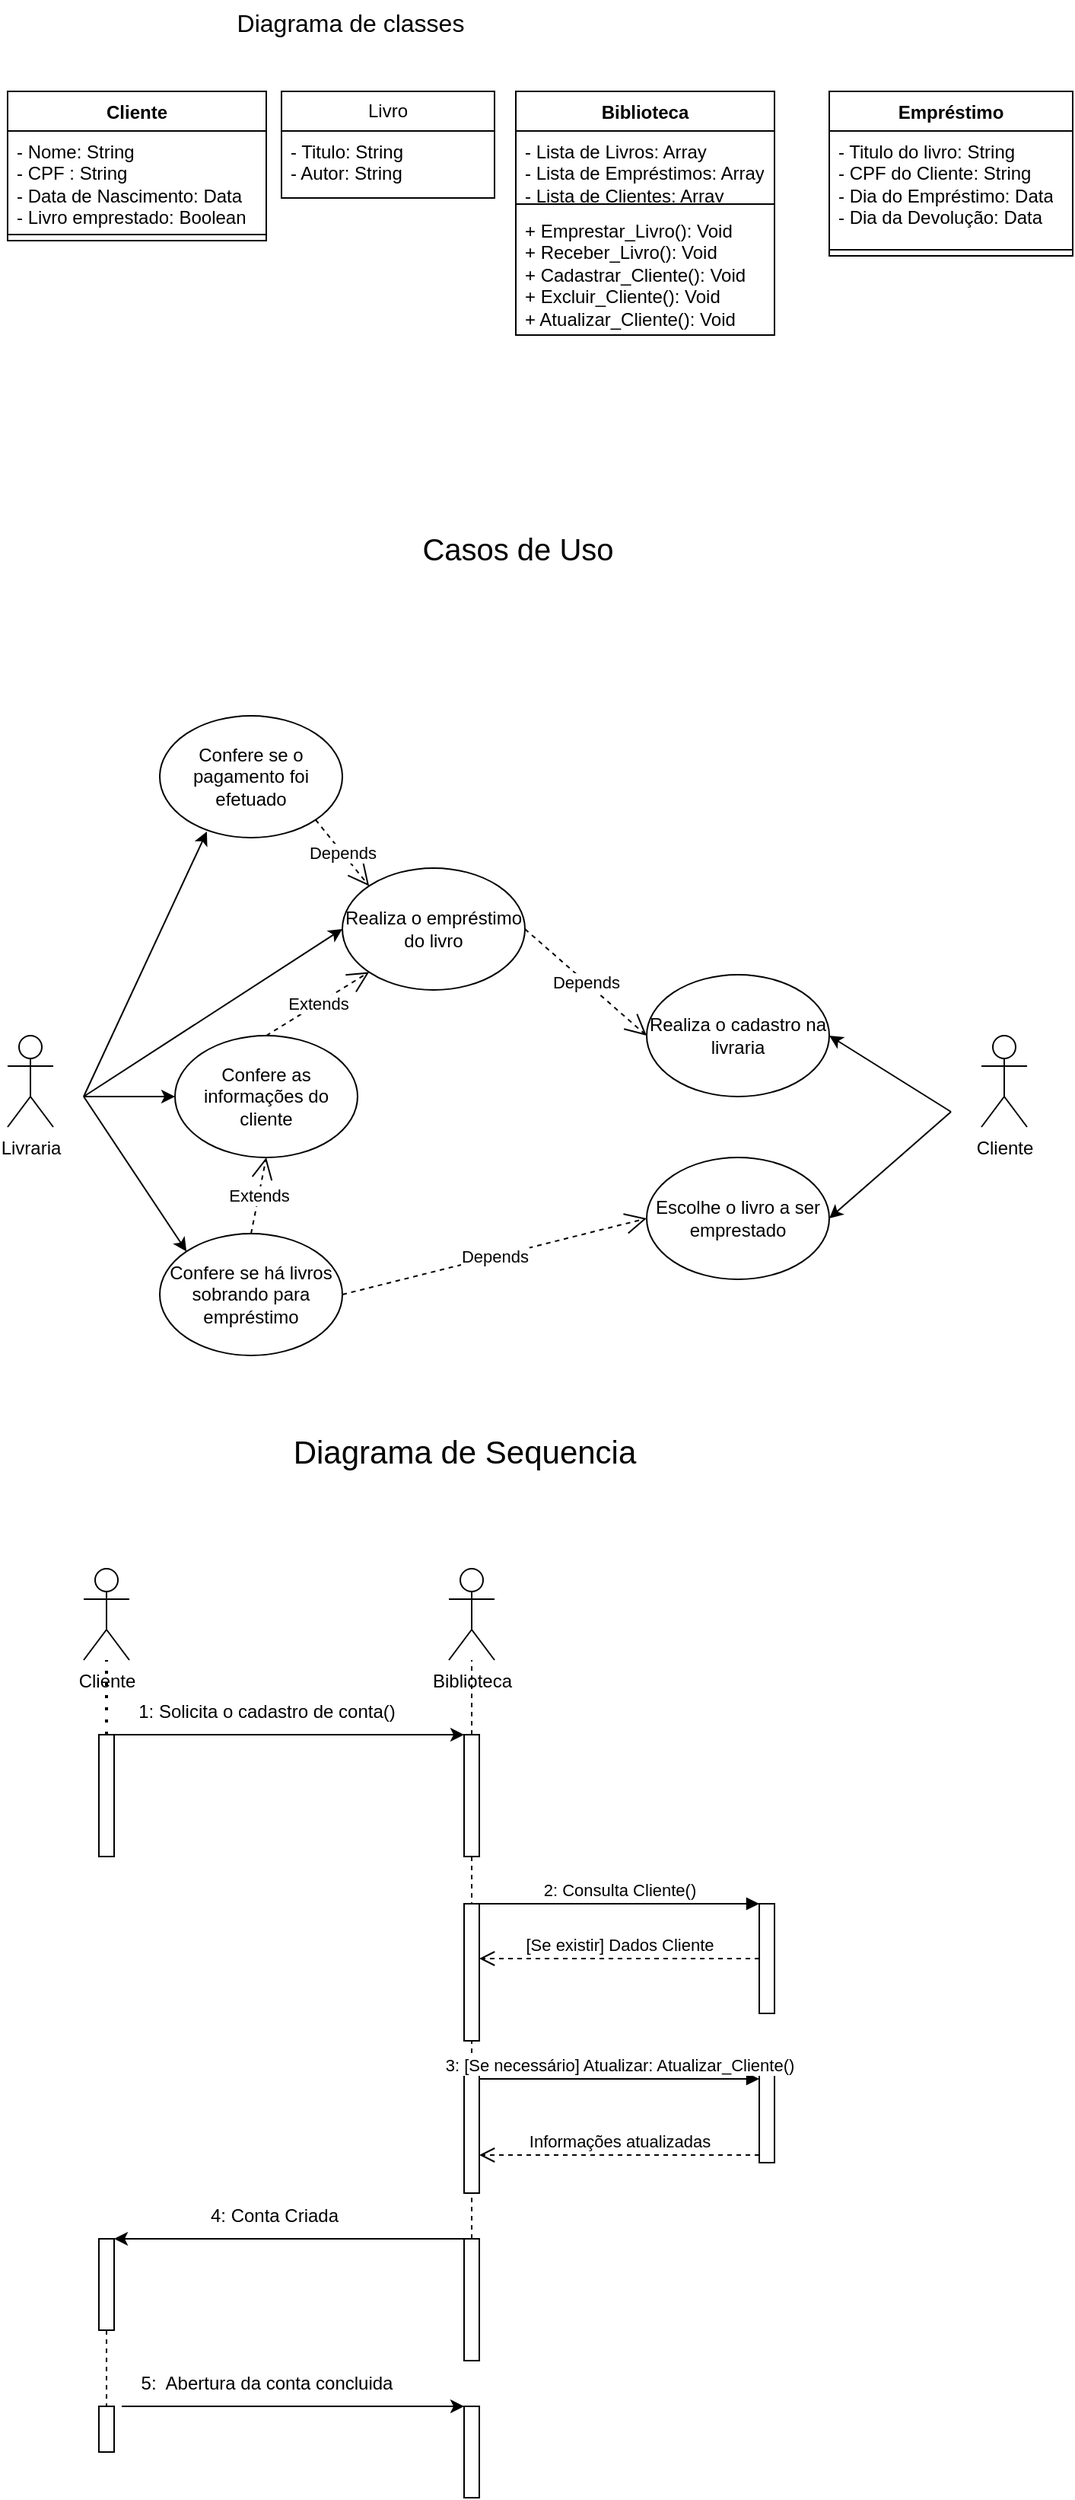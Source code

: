 <mxfile version="24.7.5">
  <diagram id="C5RBs43oDa-KdzZeNtuy" name="Page-1">
    <mxGraphModel dx="1393" dy="763" grid="1" gridSize="10" guides="1" tooltips="1" connect="1" arrows="1" fold="1" page="1" pageScale="1" pageWidth="827" pageHeight="1169" math="0" shadow="0">
      <root>
        <mxCell id="WIyWlLk6GJQsqaUBKTNV-0" />
        <mxCell id="WIyWlLk6GJQsqaUBKTNV-1" parent="WIyWlLk6GJQsqaUBKTNV-0" />
        <mxCell id="2LT5tq2biFIMj0EEZsCn-5" value="Livro" style="swimlane;fontStyle=0;childLayout=stackLayout;horizontal=1;startSize=26;fillColor=none;horizontalStack=0;resizeParent=1;resizeParentMax=0;resizeLast=0;collapsible=1;marginBottom=0;whiteSpace=wrap;html=1;" parent="WIyWlLk6GJQsqaUBKTNV-1" vertex="1">
          <mxGeometry x="260" y="80" width="140" height="70" as="geometry" />
        </mxCell>
        <mxCell id="2LT5tq2biFIMj0EEZsCn-7" value="- Titulo: String&lt;div&gt;- Autor: String&lt;/div&gt;" style="text;strokeColor=none;fillColor=none;align=left;verticalAlign=top;spacingLeft=4;spacingRight=4;overflow=hidden;rotatable=0;points=[[0,0.5],[1,0.5]];portConstraint=eastwest;whiteSpace=wrap;html=1;" parent="2LT5tq2biFIMj0EEZsCn-5" vertex="1">
          <mxGeometry y="26" width="140" height="44" as="geometry" />
        </mxCell>
        <mxCell id="2LT5tq2biFIMj0EEZsCn-9" value="Cliente" style="swimlane;fontStyle=1;align=center;verticalAlign=top;childLayout=stackLayout;horizontal=1;startSize=26;horizontalStack=0;resizeParent=1;resizeParentMax=0;resizeLast=0;collapsible=1;marginBottom=0;whiteSpace=wrap;html=1;" parent="WIyWlLk6GJQsqaUBKTNV-1" vertex="1">
          <mxGeometry x="80" y="80" width="170" height="98" as="geometry" />
        </mxCell>
        <mxCell id="2LT5tq2biFIMj0EEZsCn-10" value="- Nome: String&lt;div&gt;- CPF : String&lt;/div&gt;&lt;div&gt;- Data de Nascimento: Data&lt;/div&gt;&lt;div&gt;- Livro emprestado: Boolean&lt;/div&gt;" style="text;strokeColor=none;fillColor=none;align=left;verticalAlign=top;spacingLeft=4;spacingRight=4;overflow=hidden;rotatable=0;points=[[0,0.5],[1,0.5]];portConstraint=eastwest;whiteSpace=wrap;html=1;" parent="2LT5tq2biFIMj0EEZsCn-9" vertex="1">
          <mxGeometry y="26" width="170" height="64" as="geometry" />
        </mxCell>
        <mxCell id="2LT5tq2biFIMj0EEZsCn-11" value="" style="line;strokeWidth=1;fillColor=none;align=left;verticalAlign=middle;spacingTop=-1;spacingLeft=3;spacingRight=3;rotatable=0;labelPosition=right;points=[];portConstraint=eastwest;strokeColor=inherit;" parent="2LT5tq2biFIMj0EEZsCn-9" vertex="1">
          <mxGeometry y="90" width="170" height="8" as="geometry" />
        </mxCell>
        <mxCell id="2LT5tq2biFIMj0EEZsCn-13" value="Diagrama de classes" style="text;html=1;align=center;verticalAlign=middle;resizable=0;points=[];autosize=1;strokeColor=none;fillColor=none;fontSize=16;" parent="WIyWlLk6GJQsqaUBKTNV-1" vertex="1">
          <mxGeometry x="220" y="20" width="170" height="30" as="geometry" />
        </mxCell>
        <mxCell id="2LT5tq2biFIMj0EEZsCn-14" value="Cliente&lt;div&gt;&lt;br&gt;&lt;/div&gt;" style="shape=umlActor;verticalLabelPosition=bottom;verticalAlign=top;html=1;outlineConnect=0;" parent="WIyWlLk6GJQsqaUBKTNV-1" vertex="1">
          <mxGeometry x="720" y="700" width="30" height="60" as="geometry" />
        </mxCell>
        <mxCell id="2LT5tq2biFIMj0EEZsCn-17" value="Escolhe o livro a ser emprestado" style="ellipse;whiteSpace=wrap;html=1;" parent="WIyWlLk6GJQsqaUBKTNV-1" vertex="1">
          <mxGeometry x="500" y="780" width="120" height="80" as="geometry" />
        </mxCell>
        <mxCell id="2LT5tq2biFIMj0EEZsCn-18" value="Livraria" style="shape=umlActor;verticalLabelPosition=bottom;verticalAlign=top;html=1;outlineConnect=0;" parent="WIyWlLk6GJQsqaUBKTNV-1" vertex="1">
          <mxGeometry x="80" y="700" width="30" height="60" as="geometry" />
        </mxCell>
        <mxCell id="2LT5tq2biFIMj0EEZsCn-19" value="" style="endArrow=classic;html=1;rounded=0;entryX=0;entryY=0;entryDx=0;entryDy=0;" parent="WIyWlLk6GJQsqaUBKTNV-1" target="2LT5tq2biFIMj0EEZsCn-20" edge="1">
          <mxGeometry width="50" height="50" relative="1" as="geometry">
            <mxPoint x="130" y="740" as="sourcePoint" />
            <mxPoint x="-10" y="800" as="targetPoint" />
          </mxGeometry>
        </mxCell>
        <mxCell id="2LT5tq2biFIMj0EEZsCn-20" value="Confere se há livros sobrando para empréstimo" style="ellipse;whiteSpace=wrap;html=1;" parent="WIyWlLk6GJQsqaUBKTNV-1" vertex="1">
          <mxGeometry x="180" y="830" width="120" height="80" as="geometry" />
        </mxCell>
        <mxCell id="2LT5tq2biFIMj0EEZsCn-21" value="Confere as informações do cliente" style="ellipse;whiteSpace=wrap;html=1;" parent="WIyWlLk6GJQsqaUBKTNV-1" vertex="1">
          <mxGeometry x="190" y="700" width="120" height="80" as="geometry" />
        </mxCell>
        <mxCell id="2LT5tq2biFIMj0EEZsCn-23" value="Realiza o empréstimo do livro" style="ellipse;whiteSpace=wrap;html=1;" parent="WIyWlLk6GJQsqaUBKTNV-1" vertex="1">
          <mxGeometry x="300" y="590" width="120" height="80" as="geometry" />
        </mxCell>
        <mxCell id="2LT5tq2biFIMj0EEZsCn-24" value="" style="endArrow=classic;html=1;rounded=0;entryX=1;entryY=0.5;entryDx=0;entryDy=0;" parent="WIyWlLk6GJQsqaUBKTNV-1" target="2LT5tq2biFIMj0EEZsCn-17" edge="1">
          <mxGeometry width="50" height="50" relative="1" as="geometry">
            <mxPoint x="700" y="750" as="sourcePoint" />
            <mxPoint x="720" y="720" as="targetPoint" />
          </mxGeometry>
        </mxCell>
        <mxCell id="2LT5tq2biFIMj0EEZsCn-26" value="Biblioteca" style="swimlane;fontStyle=1;align=center;verticalAlign=top;childLayout=stackLayout;horizontal=1;startSize=26;horizontalStack=0;resizeParent=1;resizeParentMax=0;resizeLast=0;collapsible=1;marginBottom=0;whiteSpace=wrap;html=1;" parent="WIyWlLk6GJQsqaUBKTNV-1" vertex="1">
          <mxGeometry x="414" y="80" width="170" height="160" as="geometry" />
        </mxCell>
        <mxCell id="2LT5tq2biFIMj0EEZsCn-27" value="- Lista de Livros: Array&lt;div&gt;- Lista de Empréstimos: Array&lt;/div&gt;&lt;div&gt;- Lista de Clientes: Array&lt;/div&gt;" style="text;strokeColor=none;fillColor=none;align=left;verticalAlign=top;spacingLeft=4;spacingRight=4;overflow=hidden;rotatable=0;points=[[0,0.5],[1,0.5]];portConstraint=eastwest;whiteSpace=wrap;html=1;" parent="2LT5tq2biFIMj0EEZsCn-26" vertex="1">
          <mxGeometry y="26" width="170" height="44" as="geometry" />
        </mxCell>
        <mxCell id="2LT5tq2biFIMj0EEZsCn-28" value="" style="line;strokeWidth=1;fillColor=none;align=left;verticalAlign=middle;spacingTop=-1;spacingLeft=3;spacingRight=3;rotatable=0;labelPosition=right;points=[];portConstraint=eastwest;strokeColor=inherit;" parent="2LT5tq2biFIMj0EEZsCn-26" vertex="1">
          <mxGeometry y="70" width="170" height="8" as="geometry" />
        </mxCell>
        <mxCell id="2LT5tq2biFIMj0EEZsCn-29" value="+ Emprestar_Livro(): Void&lt;div&gt;+ Receber_Livro(): Void&lt;/div&gt;&lt;div&gt;+ Cadastrar_Cliente(): Void&lt;/div&gt;&lt;div&gt;+ Excluir_Cliente(): Void&lt;/div&gt;&lt;div&gt;+ Atualizar_Cliente(): Void&lt;/div&gt;" style="text;strokeColor=none;fillColor=none;align=left;verticalAlign=top;spacingLeft=4;spacingRight=4;overflow=hidden;rotatable=0;points=[[0,0.5],[1,0.5]];portConstraint=eastwest;whiteSpace=wrap;html=1;" parent="2LT5tq2biFIMj0EEZsCn-26" vertex="1">
          <mxGeometry y="78" width="170" height="82" as="geometry" />
        </mxCell>
        <mxCell id="2LT5tq2biFIMj0EEZsCn-31" value="Empréstimo" style="swimlane;fontStyle=1;align=center;verticalAlign=top;childLayout=stackLayout;horizontal=1;startSize=26;horizontalStack=0;resizeParent=1;resizeParentMax=0;resizeLast=0;collapsible=1;marginBottom=0;whiteSpace=wrap;html=1;" parent="WIyWlLk6GJQsqaUBKTNV-1" vertex="1">
          <mxGeometry x="620" y="80" width="160" height="108" as="geometry">
            <mxRectangle x="620" y="80" width="100" height="30" as="alternateBounds" />
          </mxGeometry>
        </mxCell>
        <mxCell id="2LT5tq2biFIMj0EEZsCn-32" value="- Titulo do livro: String&lt;div&gt;- CPF do Cliente: String&lt;/div&gt;&lt;div&gt;- Dia do Empréstimo: Data&lt;/div&gt;&lt;div&gt;- Dia da Devolução: Data&lt;/div&gt;" style="text;strokeColor=none;fillColor=none;align=left;verticalAlign=top;spacingLeft=4;spacingRight=4;overflow=hidden;rotatable=0;points=[[0,0.5],[1,0.5]];portConstraint=eastwest;whiteSpace=wrap;html=1;" parent="2LT5tq2biFIMj0EEZsCn-31" vertex="1">
          <mxGeometry y="26" width="160" height="74" as="geometry" />
        </mxCell>
        <mxCell id="2LT5tq2biFIMj0EEZsCn-33" value="" style="line;strokeWidth=1;fillColor=none;align=left;verticalAlign=middle;spacingTop=-1;spacingLeft=3;spacingRight=3;rotatable=0;labelPosition=right;points=[];portConstraint=eastwest;strokeColor=inherit;" parent="2LT5tq2biFIMj0EEZsCn-31" vertex="1">
          <mxGeometry y="100" width="160" height="8" as="geometry" />
        </mxCell>
        <mxCell id="2LT5tq2biFIMj0EEZsCn-36" value="Realiza o cadastro na livraria" style="ellipse;whiteSpace=wrap;html=1;" parent="WIyWlLk6GJQsqaUBKTNV-1" vertex="1">
          <mxGeometry x="500" y="660" width="120" height="80" as="geometry" />
        </mxCell>
        <mxCell id="2LT5tq2biFIMj0EEZsCn-38" value="" style="endArrow=classic;html=1;rounded=0;entryX=1;entryY=0.5;entryDx=0;entryDy=0;" parent="WIyWlLk6GJQsqaUBKTNV-1" target="2LT5tq2biFIMj0EEZsCn-36" edge="1">
          <mxGeometry width="50" height="50" relative="1" as="geometry">
            <mxPoint x="700" y="750" as="sourcePoint" />
            <mxPoint x="430" y="680" as="targetPoint" />
          </mxGeometry>
        </mxCell>
        <mxCell id="2LT5tq2biFIMj0EEZsCn-41" value="Depends" style="endArrow=open;endSize=12;dashed=1;html=1;rounded=0;exitX=1;exitY=0.5;exitDx=0;exitDy=0;entryX=0;entryY=0.5;entryDx=0;entryDy=0;" parent="WIyWlLk6GJQsqaUBKTNV-1" source="2LT5tq2biFIMj0EEZsCn-23" target="2LT5tq2biFIMj0EEZsCn-36" edge="1">
          <mxGeometry width="160" relative="1" as="geometry">
            <mxPoint x="320" y="700" as="sourcePoint" />
            <mxPoint x="480" y="700" as="targetPoint" />
          </mxGeometry>
        </mxCell>
        <mxCell id="2LT5tq2biFIMj0EEZsCn-42" value="Extends" style="endArrow=open;endSize=12;dashed=1;html=1;rounded=0;exitX=0.5;exitY=0;exitDx=0;exitDy=0;entryX=0;entryY=1;entryDx=0;entryDy=0;" parent="WIyWlLk6GJQsqaUBKTNV-1" source="2LT5tq2biFIMj0EEZsCn-21" target="2LT5tq2biFIMj0EEZsCn-23" edge="1">
          <mxGeometry width="160" relative="1" as="geometry">
            <mxPoint x="320" y="700" as="sourcePoint" />
            <mxPoint x="480" y="700" as="targetPoint" />
          </mxGeometry>
        </mxCell>
        <mxCell id="2LT5tq2biFIMj0EEZsCn-43" value="Depends" style="endArrow=open;endSize=12;dashed=1;html=1;rounded=0;exitX=1;exitY=0.5;exitDx=0;exitDy=0;entryX=0;entryY=0.5;entryDx=0;entryDy=0;" parent="WIyWlLk6GJQsqaUBKTNV-1" source="2LT5tq2biFIMj0EEZsCn-20" target="2LT5tq2biFIMj0EEZsCn-17" edge="1">
          <mxGeometry width="160" relative="1" as="geometry">
            <mxPoint x="320" y="700" as="sourcePoint" />
            <mxPoint x="480" y="700" as="targetPoint" />
          </mxGeometry>
        </mxCell>
        <mxCell id="2LT5tq2biFIMj0EEZsCn-44" value="Extends" style="endArrow=open;endSize=12;dashed=1;html=1;rounded=0;exitX=0.5;exitY=0;exitDx=0;exitDy=0;entryX=0.5;entryY=1;entryDx=0;entryDy=0;" parent="WIyWlLk6GJQsqaUBKTNV-1" source="2LT5tq2biFIMj0EEZsCn-20" target="2LT5tq2biFIMj0EEZsCn-21" edge="1">
          <mxGeometry width="160" relative="1" as="geometry">
            <mxPoint x="320" y="700" as="sourcePoint" />
            <mxPoint x="480" y="700" as="targetPoint" />
          </mxGeometry>
        </mxCell>
        <mxCell id="2LT5tq2biFIMj0EEZsCn-45" value="" style="endArrow=classic;html=1;rounded=0;entryX=0;entryY=0.5;entryDx=0;entryDy=0;" parent="WIyWlLk6GJQsqaUBKTNV-1" target="2LT5tq2biFIMj0EEZsCn-21" edge="1">
          <mxGeometry width="50" height="50" relative="1" as="geometry">
            <mxPoint x="130" y="740" as="sourcePoint" />
            <mxPoint x="430" y="680" as="targetPoint" />
          </mxGeometry>
        </mxCell>
        <mxCell id="2LT5tq2biFIMj0EEZsCn-46" value="Confere se o pagamento foi efetuado" style="ellipse;whiteSpace=wrap;html=1;" parent="WIyWlLk6GJQsqaUBKTNV-1" vertex="1">
          <mxGeometry x="180" y="490" width="120" height="80" as="geometry" />
        </mxCell>
        <mxCell id="2LT5tq2biFIMj0EEZsCn-47" value="" style="endArrow=classic;html=1;rounded=0;entryX=0.258;entryY=0.95;entryDx=0;entryDy=0;entryPerimeter=0;" parent="WIyWlLk6GJQsqaUBKTNV-1" target="2LT5tq2biFIMj0EEZsCn-46" edge="1">
          <mxGeometry width="50" height="50" relative="1" as="geometry">
            <mxPoint x="130" y="740" as="sourcePoint" />
            <mxPoint x="260" y="605" as="targetPoint" />
          </mxGeometry>
        </mxCell>
        <mxCell id="2LT5tq2biFIMj0EEZsCn-49" value="Depends" style="endArrow=open;endSize=12;dashed=1;html=1;rounded=0;exitX=1;exitY=1;exitDx=0;exitDy=0;entryX=0;entryY=0;entryDx=0;entryDy=0;" parent="WIyWlLk6GJQsqaUBKTNV-1" source="2LT5tq2biFIMj0EEZsCn-46" target="2LT5tq2biFIMj0EEZsCn-23" edge="1">
          <mxGeometry width="160" relative="1" as="geometry">
            <mxPoint x="320" y="610" as="sourcePoint" />
            <mxPoint x="480" y="610" as="targetPoint" />
          </mxGeometry>
        </mxCell>
        <mxCell id="2LT5tq2biFIMj0EEZsCn-50" value="" style="endArrow=classic;html=1;rounded=0;entryX=0;entryY=0.5;entryDx=0;entryDy=0;" parent="WIyWlLk6GJQsqaUBKTNV-1" target="2LT5tq2biFIMj0EEZsCn-23" edge="1">
          <mxGeometry width="50" height="50" relative="1" as="geometry">
            <mxPoint x="130" y="740" as="sourcePoint" />
            <mxPoint x="430" y="590" as="targetPoint" />
          </mxGeometry>
        </mxCell>
        <mxCell id="2LT5tq2biFIMj0EEZsCn-52" value="Casos de Uso" style="text;html=1;align=center;verticalAlign=middle;resizable=0;points=[];autosize=1;strokeColor=none;fillColor=none;fontSize=20;" parent="WIyWlLk6GJQsqaUBKTNV-1" vertex="1">
          <mxGeometry x="340" y="360" width="150" height="40" as="geometry" />
        </mxCell>
        <mxCell id="2LT5tq2biFIMj0EEZsCn-53" value="Diagrama de Sequencia" style="text;html=1;align=center;verticalAlign=middle;resizable=0;points=[];autosize=1;strokeColor=none;fillColor=none;fontSize=21;" parent="WIyWlLk6GJQsqaUBKTNV-1" vertex="1">
          <mxGeometry x="255" y="953" width="250" height="40" as="geometry" />
        </mxCell>
        <mxCell id="2LT5tq2biFIMj0EEZsCn-54" value="Biblioteca" style="shape=umlActor;verticalLabelPosition=bottom;verticalAlign=top;html=1;" parent="WIyWlLk6GJQsqaUBKTNV-1" vertex="1">
          <mxGeometry x="370" y="1050" width="30" height="60" as="geometry" />
        </mxCell>
        <mxCell id="2LT5tq2biFIMj0EEZsCn-56" value="Cliente" style="shape=umlActor;verticalLabelPosition=bottom;verticalAlign=top;html=1;" parent="WIyWlLk6GJQsqaUBKTNV-1" vertex="1">
          <mxGeometry x="130" y="1050" width="30" height="60" as="geometry" />
        </mxCell>
        <mxCell id="2LT5tq2biFIMj0EEZsCn-57" value="" style="html=1;points=[[0,0,0,0,5],[0,1,0,0,-5],[1,0,0,0,5],[1,1,0,0,-5]];perimeter=orthogonalPerimeter;outlineConnect=0;targetShapes=umlLifeline;portConstraint=eastwest;newEdgeStyle={&quot;curved&quot;:0,&quot;rounded&quot;:0};" parent="WIyWlLk6GJQsqaUBKTNV-1" vertex="1">
          <mxGeometry x="140" y="1159" width="10" height="80" as="geometry" />
        </mxCell>
        <mxCell id="2LT5tq2biFIMj0EEZsCn-58" value="" style="endArrow=classic;html=1;rounded=0;exitX=1;exitY=0;exitDx=0;exitDy=5;exitPerimeter=0;" parent="WIyWlLk6GJQsqaUBKTNV-1" target="2LT5tq2biFIMj0EEZsCn-59" edge="1">
          <mxGeometry width="50" height="50" relative="1" as="geometry">
            <mxPoint x="150" y="1159" as="sourcePoint" />
            <mxPoint x="350" y="1159" as="targetPoint" />
          </mxGeometry>
        </mxCell>
        <mxCell id="2LT5tq2biFIMj0EEZsCn-59" value="" style="html=1;points=[[0,0,0,0,5],[0,1,0,0,-5],[1,0,0,0,5],[1,1,0,0,-5]];perimeter=orthogonalPerimeter;outlineConnect=0;targetShapes=umlLifeline;portConstraint=eastwest;newEdgeStyle={&quot;curved&quot;:0,&quot;rounded&quot;:0};" parent="WIyWlLk6GJQsqaUBKTNV-1" vertex="1">
          <mxGeometry x="380" y="1159" width="10" height="80" as="geometry" />
        </mxCell>
        <mxCell id="2LT5tq2biFIMj0EEZsCn-61" value="1: Solicita o cadastro de conta()" style="text;html=1;align=center;verticalAlign=middle;resizable=0;points=[];autosize=1;strokeColor=none;fillColor=none;" parent="WIyWlLk6GJQsqaUBKTNV-1" vertex="1">
          <mxGeometry x="155" y="1129" width="190" height="30" as="geometry" />
        </mxCell>
        <mxCell id="2LT5tq2biFIMj0EEZsCn-62" value="" style="endArrow=none;dashed=1;html=1;rounded=0;" parent="WIyWlLk6GJQsqaUBKTNV-1" source="2LT5tq2biFIMj0EEZsCn-59" target="2LT5tq2biFIMj0EEZsCn-54" edge="1">
          <mxGeometry width="50" height="50" relative="1" as="geometry">
            <mxPoint x="400" y="1130" as="sourcePoint" />
            <mxPoint x="450" y="1080" as="targetPoint" />
          </mxGeometry>
        </mxCell>
        <mxCell id="2LT5tq2biFIMj0EEZsCn-63" value="" style="endArrow=none;dashed=1;html=1;dashPattern=1 3;strokeWidth=2;rounded=0;" parent="WIyWlLk6GJQsqaUBKTNV-1" source="2LT5tq2biFIMj0EEZsCn-57" target="2LT5tq2biFIMj0EEZsCn-56" edge="1">
          <mxGeometry width="50" height="50" relative="1" as="geometry">
            <mxPoint x="140" y="1150" as="sourcePoint" />
            <mxPoint x="80" y="1100" as="targetPoint" />
          </mxGeometry>
        </mxCell>
        <mxCell id="2LT5tq2biFIMj0EEZsCn-64" value="" style="endArrow=none;dashed=1;html=1;rounded=0;" parent="WIyWlLk6GJQsqaUBKTNV-1" source="2LT5tq2biFIMj0EEZsCn-59" target="2LT5tq2biFIMj0EEZsCn-65" edge="1">
          <mxGeometry width="50" height="50" relative="1" as="geometry">
            <mxPoint x="400" y="1130" as="sourcePoint" />
            <mxPoint x="450" y="1080" as="targetPoint" />
          </mxGeometry>
        </mxCell>
        <mxCell id="2LT5tq2biFIMj0EEZsCn-65" value="" style="html=1;points=[[0,0,0,0,5],[0,1,0,0,-5],[1,0,0,0,5],[1,1,0,0,-5]];perimeter=orthogonalPerimeter;outlineConnect=0;targetShapes=umlLifeline;portConstraint=eastwest;newEdgeStyle={&quot;curved&quot;:0,&quot;rounded&quot;:0};" parent="WIyWlLk6GJQsqaUBKTNV-1" vertex="1">
          <mxGeometry x="380" y="1270" width="10" height="90" as="geometry" />
        </mxCell>
        <mxCell id="2LT5tq2biFIMj0EEZsCn-66" value="" style="html=1;points=[[0,0,0,0,5],[0,1,0,0,-5],[1,0,0,0,5],[1,1,0,0,-5]];perimeter=orthogonalPerimeter;outlineConnect=0;targetShapes=umlLifeline;portConstraint=eastwest;newEdgeStyle={&quot;curved&quot;:0,&quot;rounded&quot;:0};" parent="WIyWlLk6GJQsqaUBKTNV-1" vertex="1">
          <mxGeometry x="574" y="1270" width="10" height="72" as="geometry" />
        </mxCell>
        <mxCell id="2LT5tq2biFIMj0EEZsCn-67" value="2: Consulta Cliente()" style="html=1;verticalAlign=bottom;endArrow=block;curved=0;rounded=0;" parent="WIyWlLk6GJQsqaUBKTNV-1" target="2LT5tq2biFIMj0EEZsCn-66" edge="1">
          <mxGeometry relative="1" as="geometry">
            <mxPoint x="390" y="1270" as="sourcePoint" />
            <mxPoint x="520" y="1270" as="targetPoint" />
          </mxGeometry>
        </mxCell>
        <mxCell id="2LT5tq2biFIMj0EEZsCn-68" value="[Se existir] Dados Cliente" style="html=1;verticalAlign=bottom;endArrow=open;dashed=1;endSize=8;curved=0;rounded=0;" parent="WIyWlLk6GJQsqaUBKTNV-1" source="2LT5tq2biFIMj0EEZsCn-66" target="2LT5tq2biFIMj0EEZsCn-65" edge="1">
          <mxGeometry relative="1" as="geometry">
            <mxPoint x="430" y="1380" as="targetPoint" />
            <mxPoint x="500" y="1385" as="sourcePoint" />
          </mxGeometry>
        </mxCell>
        <mxCell id="2LT5tq2biFIMj0EEZsCn-70" value="" style="html=1;points=[[0,0,0,0,5],[0,1,0,0,-5],[1,0,0,0,5],[1,1,0,0,-5]];perimeter=orthogonalPerimeter;outlineConnect=0;targetShapes=umlLifeline;portConstraint=eastwest;newEdgeStyle={&quot;curved&quot;:0,&quot;rounded&quot;:0};" parent="WIyWlLk6GJQsqaUBKTNV-1" vertex="1">
          <mxGeometry x="380" y="1380" width="10" height="80" as="geometry" />
        </mxCell>
        <mxCell id="2LT5tq2biFIMj0EEZsCn-72" value="" style="endArrow=none;dashed=1;html=1;rounded=0;" parent="WIyWlLk6GJQsqaUBKTNV-1" source="2LT5tq2biFIMj0EEZsCn-70" target="2LT5tq2biFIMj0EEZsCn-65" edge="1">
          <mxGeometry width="50" height="50" relative="1" as="geometry">
            <mxPoint x="400" y="1530" as="sourcePoint" />
            <mxPoint x="450" y="1480" as="targetPoint" />
          </mxGeometry>
        </mxCell>
        <mxCell id="2LT5tq2biFIMj0EEZsCn-73" value="" style="html=1;points=[[0,0,0,0,5],[0,1,0,0,-5],[1,0,0,0,5],[1,1,0,0,-5]];perimeter=orthogonalPerimeter;outlineConnect=0;targetShapes=umlLifeline;portConstraint=eastwest;newEdgeStyle={&quot;curved&quot;:0,&quot;rounded&quot;:0};" parent="WIyWlLk6GJQsqaUBKTNV-1" vertex="1">
          <mxGeometry x="574" y="1380" width="10" height="60" as="geometry" />
        </mxCell>
        <mxCell id="2LT5tq2biFIMj0EEZsCn-74" value="3: [Se necessário] Atualizar: Atualizar_Cliente()" style="html=1;verticalAlign=bottom;endArrow=block;curved=0;rounded=0;entryX=0;entryY=0;entryDx=0;entryDy=5;" parent="WIyWlLk6GJQsqaUBKTNV-1" source="2LT5tq2biFIMj0EEZsCn-70" target="2LT5tq2biFIMj0EEZsCn-73" edge="1">
          <mxGeometry relative="1" as="geometry">
            <mxPoint x="450" y="1385" as="sourcePoint" />
          </mxGeometry>
        </mxCell>
        <mxCell id="2LT5tq2biFIMj0EEZsCn-75" value="Informações atualizadas" style="html=1;verticalAlign=bottom;endArrow=open;dashed=1;endSize=8;curved=0;rounded=0;exitX=0;exitY=1;exitDx=0;exitDy=-5;" parent="WIyWlLk6GJQsqaUBKTNV-1" source="2LT5tq2biFIMj0EEZsCn-73" target="2LT5tq2biFIMj0EEZsCn-70" edge="1">
          <mxGeometry relative="1" as="geometry">
            <mxPoint x="450" y="1455" as="targetPoint" />
          </mxGeometry>
        </mxCell>
        <mxCell id="2LT5tq2biFIMj0EEZsCn-76" value="" style="html=1;points=[[0,0,0,0,5],[0,1,0,0,-5],[1,0,0,0,5],[1,1,0,0,-5]];perimeter=orthogonalPerimeter;outlineConnect=0;targetShapes=umlLifeline;portConstraint=eastwest;newEdgeStyle={&quot;curved&quot;:0,&quot;rounded&quot;:0};" parent="WIyWlLk6GJQsqaUBKTNV-1" vertex="1">
          <mxGeometry x="380" y="1490" width="10" height="80" as="geometry" />
        </mxCell>
        <mxCell id="2LT5tq2biFIMj0EEZsCn-77" value="" style="endArrow=none;dashed=1;html=1;rounded=0;" parent="WIyWlLk6GJQsqaUBKTNV-1" source="2LT5tq2biFIMj0EEZsCn-76" target="2LT5tq2biFIMj0EEZsCn-70" edge="1">
          <mxGeometry width="50" height="50" relative="1" as="geometry">
            <mxPoint x="400" y="1430" as="sourcePoint" />
            <mxPoint x="450" y="1380" as="targetPoint" />
          </mxGeometry>
        </mxCell>
        <mxCell id="2LT5tq2biFIMj0EEZsCn-78" value="" style="endArrow=classic;html=1;rounded=0;" parent="WIyWlLk6GJQsqaUBKTNV-1" edge="1">
          <mxGeometry width="50" height="50" relative="1" as="geometry">
            <mxPoint x="380" y="1490" as="sourcePoint" />
            <mxPoint x="150" y="1490" as="targetPoint" />
          </mxGeometry>
        </mxCell>
        <mxCell id="2LT5tq2biFIMj0EEZsCn-79" value="" style="html=1;points=[[0,0,0,0,5],[0,1,0,0,-5],[1,0,0,0,5],[1,1,0,0,-5]];perimeter=orthogonalPerimeter;outlineConnect=0;targetShapes=umlLifeline;portConstraint=eastwest;newEdgeStyle={&quot;curved&quot;:0,&quot;rounded&quot;:0};" parent="WIyWlLk6GJQsqaUBKTNV-1" vertex="1">
          <mxGeometry x="140" y="1490" width="10" height="60" as="geometry" />
        </mxCell>
        <mxCell id="2LT5tq2biFIMj0EEZsCn-80" value="4: Conta Criada" style="text;html=1;align=center;verticalAlign=middle;resizable=0;points=[];autosize=1;strokeColor=none;fillColor=none;" parent="WIyWlLk6GJQsqaUBKTNV-1" vertex="1">
          <mxGeometry x="200" y="1460" width="110" height="30" as="geometry" />
        </mxCell>
        <mxCell id="2LT5tq2biFIMj0EEZsCn-81" value="" style="endArrow=none;dashed=1;html=1;rounded=0;" parent="WIyWlLk6GJQsqaUBKTNV-1" source="2LT5tq2biFIMj0EEZsCn-79" target="2LT5tq2biFIMj0EEZsCn-82" edge="1">
          <mxGeometry width="50" height="50" relative="1" as="geometry">
            <mxPoint x="400" y="1430" as="sourcePoint" />
            <mxPoint x="450" y="1380" as="targetPoint" />
          </mxGeometry>
        </mxCell>
        <mxCell id="2LT5tq2biFIMj0EEZsCn-82" value="" style="html=1;points=[[0,0,0,0,5],[0,1,0,0,-5],[1,0,0,0,5],[1,1,0,0,-5]];perimeter=orthogonalPerimeter;outlineConnect=0;targetShapes=umlLifeline;portConstraint=eastwest;newEdgeStyle={&quot;curved&quot;:0,&quot;rounded&quot;:0};" parent="WIyWlLk6GJQsqaUBKTNV-1" vertex="1">
          <mxGeometry x="140" y="1600" width="10" height="30" as="geometry" />
        </mxCell>
        <mxCell id="2eYT2KK4_Gz9NL20Npwy-0" value="" style="endArrow=classic;html=1;rounded=0;" edge="1" parent="WIyWlLk6GJQsqaUBKTNV-1" target="2eYT2KK4_Gz9NL20Npwy-1">
          <mxGeometry width="50" height="50" relative="1" as="geometry">
            <mxPoint x="155" y="1600" as="sourcePoint" />
            <mxPoint x="385" y="1600" as="targetPoint" />
          </mxGeometry>
        </mxCell>
        <mxCell id="2eYT2KK4_Gz9NL20Npwy-1" value="" style="html=1;points=[[0,0,0,0,5],[0,1,0,0,-5],[1,0,0,0,5],[1,1,0,0,-5]];perimeter=orthogonalPerimeter;outlineConnect=0;targetShapes=umlLifeline;portConstraint=eastwest;newEdgeStyle={&quot;curved&quot;:0,&quot;rounded&quot;:0};" vertex="1" parent="WIyWlLk6GJQsqaUBKTNV-1">
          <mxGeometry x="380" y="1600" width="10" height="60" as="geometry" />
        </mxCell>
        <mxCell id="2eYT2KK4_Gz9NL20Npwy-2" value="5:&amp;nbsp; Abertura da conta concluida" style="text;html=1;align=center;verticalAlign=middle;resizable=0;points=[];autosize=1;strokeColor=none;fillColor=none;" vertex="1" parent="WIyWlLk6GJQsqaUBKTNV-1">
          <mxGeometry x="155" y="1570" width="190" height="30" as="geometry" />
        </mxCell>
      </root>
    </mxGraphModel>
  </diagram>
</mxfile>
